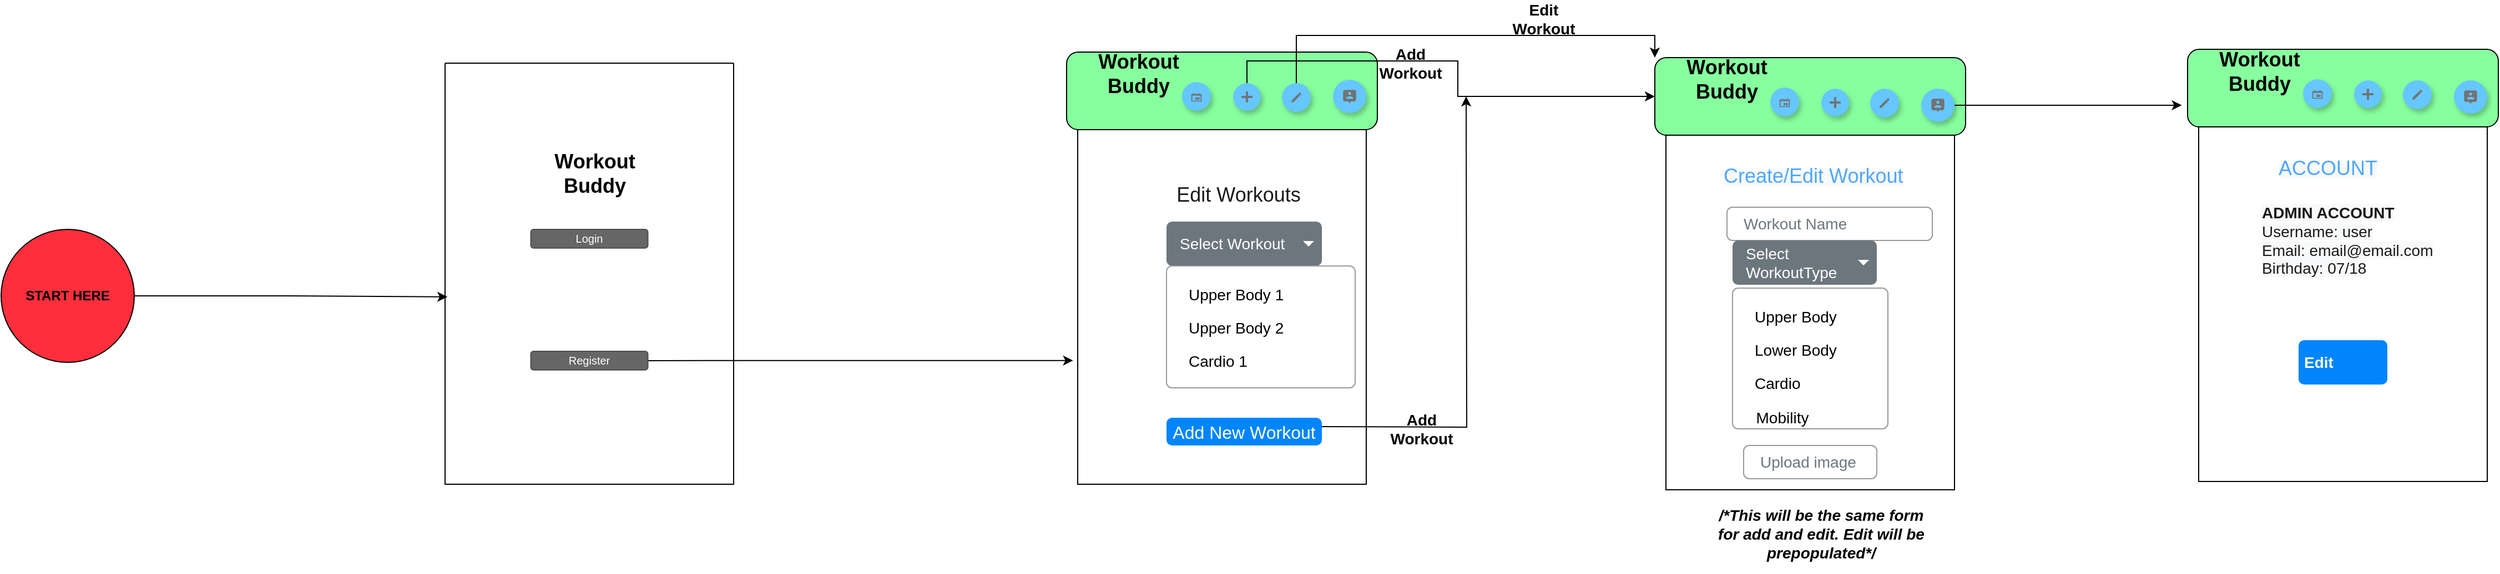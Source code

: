 <mxfile version="14.9.9" type="device"><diagram name="Page-1" id="c9db0220-8083-56f3-ca83-edcdcd058819"><mxGraphModel dx="3759" dy="1220" grid="1" gridSize="10" guides="1" tooltips="1" connect="1" arrows="1" fold="1" page="1" pageScale="1.5" pageWidth="826" pageHeight="1169" background="none" math="0" shadow="0"><root><mxCell id="0" style=";html=1;"/><mxCell id="1" style=";html=1;" parent="0"/><mxCell id="E9TLouTHf1I_W9xdnFON-6" style="edgeStyle=orthogonalEdgeStyle;rounded=0;orthogonalLoop=1;jettySize=auto;html=1;exitX=1;exitY=0.5;exitDx=0;exitDy=0;entryX=0.008;entryY=0.555;entryDx=0;entryDy=0;entryPerimeter=0;" edge="1" parent="1" source="E9TLouTHf1I_W9xdnFON-1" target="E9TLouTHf1I_W9xdnFON-3"><mxGeometry relative="1" as="geometry"/></mxCell><mxCell id="E9TLouTHf1I_W9xdnFON-1" value="&lt;b&gt;START HERE&lt;/b&gt;" style="ellipse;whiteSpace=wrap;html=1;aspect=fixed;fillColor=#FF2E3C;" vertex="1" parent="1"><mxGeometry x="-1180" y="440" width="120" height="120" as="geometry"/></mxCell><mxCell id="E9TLouTHf1I_W9xdnFON-2" value="&lt;b&gt;&lt;font style=&quot;font-size: 18px&quot;&gt;Workout Buddy&lt;/font&gt;&lt;/b&gt;" style="text;html=1;strokeColor=none;fillColor=none;align=center;verticalAlign=middle;whiteSpace=wrap;rounded=0;" vertex="1" parent="1"><mxGeometry x="-710" y="370" width="130" height="40" as="geometry"/></mxCell><mxCell id="E9TLouTHf1I_W9xdnFON-3" value="" style="swimlane;startSize=0;fillColor=#603B8A;" vertex="1" parent="1"><mxGeometry x="-780" y="290" width="260" height="380" as="geometry"/></mxCell><mxCell id="E9TLouTHf1I_W9xdnFON-25" style="edgeStyle=orthogonalEdgeStyle;rounded=0;orthogonalLoop=1;jettySize=auto;html=1;exitX=1;exitY=0.5;exitDx=0;exitDy=0;entryX=-0.016;entryY=0.651;entryDx=0;entryDy=0;entryPerimeter=0;" edge="1" parent="1" source="E9TLouTHf1I_W9xdnFON-4" target="E9TLouTHf1I_W9xdnFON-9"><mxGeometry relative="1" as="geometry"/></mxCell><mxCell id="E9TLouTHf1I_W9xdnFON-4" value="Register" style="rounded=1;html=1;shadow=0;dashed=0;whiteSpace=wrap;fontSize=10;fillColor=#666666;align=center;strokeColor=#4D4D4D;fontColor=#ffffff;" vertex="1" parent="1"><mxGeometry x="-702.75" y="550" width="105.5" height="16.88" as="geometry"/></mxCell><mxCell id="E9TLouTHf1I_W9xdnFON-5" value="Login" style="rounded=1;html=1;shadow=0;dashed=0;whiteSpace=wrap;fontSize=10;fillColor=#666666;align=center;strokeColor=#4D4D4D;fontColor=#ffffff;" vertex="1" parent="1"><mxGeometry x="-702.75" y="440" width="105.5" height="16.88" as="geometry"/></mxCell><mxCell id="E9TLouTHf1I_W9xdnFON-7" value="&lt;h1 style=&quot;font-size: 30px&quot;&gt;&lt;br&gt;&lt;/h1&gt;" style="rounded=1;whiteSpace=wrap;html=1;fillColor=#87FF9F;" vertex="1" parent="1"><mxGeometry x="-220" y="280" width="280" height="70" as="geometry"/></mxCell><mxCell id="E9TLouTHf1I_W9xdnFON-8" value="&lt;b&gt;&lt;font style=&quot;font-size: 18px&quot;&gt;Workout Buddy&lt;/font&gt;&lt;/b&gt;" style="text;html=1;strokeColor=none;fillColor=none;align=center;verticalAlign=middle;whiteSpace=wrap;rounded=0;" vertex="1" parent="1"><mxGeometry x="-220" y="280" width="130" height="40" as="geometry"/></mxCell><mxCell id="E9TLouTHf1I_W9xdnFON-9" value="" style="swimlane;startSize=0;fillColor=#00CCCC;" vertex="1" parent="1"><mxGeometry x="-210" y="350" width="260" height="320" as="geometry"/></mxCell><mxCell id="E9TLouTHf1I_W9xdnFON-13" value="&lt;font style=&quot;font-size: 18px&quot;&gt;Edit Workouts&lt;/font&gt;" style="text;html=1;strokeColor=none;fillColor=none;align=center;verticalAlign=middle;whiteSpace=wrap;rounded=0;fontSize=25;fontColor=#1A1A1A;" vertex="1" parent="E9TLouTHf1I_W9xdnFON-9"><mxGeometry x="20" y="45" width="250" height="20" as="geometry"/></mxCell><mxCell id="E9TLouTHf1I_W9xdnFON-15" value="Add New Workout" style="html=1;shadow=0;dashed=0;shape=mxgraph.bootstrap.rrect;rSize=5;strokeColor=none;strokeWidth=1;fillColor=#0085FC;fontColor=#FFFFFF;whiteSpace=wrap;align=center;verticalAlign=middle;spacingLeft=0;fontStyle=0;fontSize=16;spacing=5;" vertex="1" parent="E9TLouTHf1I_W9xdnFON-9"><mxGeometry x="80" y="260" width="140" height="25" as="geometry"/></mxCell><mxCell id="E9TLouTHf1I_W9xdnFON-26" value="Select" style="html=1;shadow=0;dashed=0;shape=mxgraph.bootstrap.rrect;rSize=5;strokeColor=none;strokeWidth=1;fillColor=#0085FC;fontColor=#FFFFFF;whiteSpace=wrap;align=left;verticalAlign=middle;spacingLeft=0;fontStyle=1;fontSize=14;spacing=5;" vertex="1" parent="E9TLouTHf1I_W9xdnFON-9"><mxGeometry x="100" y="150" width="60" height="20" as="geometry"/></mxCell><mxCell id="E9TLouTHf1I_W9xdnFON-27" value="Select Workout" style="html=1;shadow=0;dashed=0;shape=mxgraph.bootstrap.rrect;rSize=5;strokeColor=none;strokeWidth=1;fillColor=#6C767D;fontColor=#ffffff;whiteSpace=wrap;align=left;verticalAlign=middle;fontStyle=0;fontSize=14;spacingLeft=10;" vertex="1" parent="E9TLouTHf1I_W9xdnFON-9"><mxGeometry x="80" y="83" width="140" height="40" as="geometry"/></mxCell><mxCell id="E9TLouTHf1I_W9xdnFON-28" value="" style="shape=triangle;direction=south;fillColor=#ffffff;strokeColor=none;perimeter=none;" vertex="1" parent="E9TLouTHf1I_W9xdnFON-27"><mxGeometry x="1" y="0.5" width="10" height="5" relative="1" as="geometry"><mxPoint x="-17" y="-2.5" as="offset"/></mxGeometry></mxCell><mxCell id="E9TLouTHf1I_W9xdnFON-29" value="" style="html=1;shadow=0;dashed=0;shape=mxgraph.bootstrap.rrect;rSize=5;fillColor=#ffffff;strokeColor=#999999;" vertex="1" parent="E9TLouTHf1I_W9xdnFON-9"><mxGeometry x="80" y="123" width="170" height="110" as="geometry"/></mxCell><mxCell id="E9TLouTHf1I_W9xdnFON-30" value="Upper Body 1" style="fillColor=none;strokeColor=none;align=left;spacing=20;fontSize=14;" vertex="1" parent="E9TLouTHf1I_W9xdnFON-29"><mxGeometry width="170" height="30" relative="1" as="geometry"><mxPoint y="10" as="offset"/></mxGeometry></mxCell><mxCell id="E9TLouTHf1I_W9xdnFON-31" value="Upper Body 2" style="fillColor=none;strokeColor=none;align=left;spacing=20;fontSize=14;" vertex="1" parent="E9TLouTHf1I_W9xdnFON-29"><mxGeometry width="170" height="30" relative="1" as="geometry"><mxPoint y="40" as="offset"/></mxGeometry></mxCell><mxCell id="E9TLouTHf1I_W9xdnFON-32" value="Cardio 1" style="fillColor=none;strokeColor=none;align=left;spacing=20;fontSize=14;" vertex="1" parent="E9TLouTHf1I_W9xdnFON-29"><mxGeometry width="170" height="30" relative="1" as="geometry"><mxPoint y="70" as="offset"/></mxGeometry></mxCell><mxCell id="E9TLouTHf1I_W9xdnFON-57" style="edgeStyle=orthogonalEdgeStyle;rounded=0;orthogonalLoop=1;jettySize=auto;html=1;exitX=0.5;exitY=0;exitDx=0;exitDy=0;" edge="1" parent="1" source="E9TLouTHf1I_W9xdnFON-17" target="E9TLouTHf1I_W9xdnFON-37"><mxGeometry relative="1" as="geometry"/></mxCell><mxCell id="E9TLouTHf1I_W9xdnFON-17" value="" style="shape=ellipse;dashed=0;strokeColor=none;shadow=1;fontSize=13;align=center;verticalAlign=top;labelPosition=center;verticalLabelPosition=bottom;html=1;aspect=fixed;fillColor=#66C7FF;" vertex="1" parent="1"><mxGeometry x="-70" y="308" width="25" height="25" as="geometry"/></mxCell><mxCell id="E9TLouTHf1I_W9xdnFON-18" value="" style="dashed=0;html=1;shape=mxgraph.gmdl.plus;strokeColor=#737373;strokeWidth=2;shadow=0;" vertex="1" parent="E9TLouTHf1I_W9xdnFON-17"><mxGeometry x="7.5" y="7.5" width="10" height="10" as="geometry"/></mxCell><mxCell id="E9TLouTHf1I_W9xdnFON-19" value="" style="shape=ellipse;dashed=0;strokeColor=none;shadow=1;fontSize=13;align=center;verticalAlign=top;labelPosition=center;verticalLabelPosition=bottom;html=1;aspect=fixed;fillColor=#66C7FF;" vertex="1" parent="1"><mxGeometry x="-116" y="307" width="26" height="26" as="geometry"/></mxCell><mxCell id="E9TLouTHf1I_W9xdnFON-20" value="" style="dashed=0;html=1;shape=mxgraph.gmdl.calendar;strokeColor=none;fillColor=#737373;shadow=0;" vertex="1" parent="E9TLouTHf1I_W9xdnFON-19"><mxGeometry x="8.36" y="10" width="9.29" height="7.64" as="geometry"/></mxCell><mxCell id="E9TLouTHf1I_W9xdnFON-23" value="" style="shape=ellipse;dashed=0;strokeColor=none;shadow=1;fontSize=13;align=center;verticalAlign=top;labelPosition=center;verticalLabelPosition=bottom;html=1;aspect=fixed;fillColor=#66C7FF;" vertex="1" parent="1"><mxGeometry x="20" y="305" width="30" height="30" as="geometry"/></mxCell><mxCell id="E9TLouTHf1I_W9xdnFON-24" value="" style="dashed=0;html=1;shape=mxgraph.gmdl.chat;strokeColor=#737373;fillColor=#737373;shadow=0;" vertex="1" parent="E9TLouTHf1I_W9xdnFON-23"><mxGeometry x="9.643" y="9.643" width="10.714" height="10.714" as="geometry"/></mxCell><mxCell id="E9TLouTHf1I_W9xdnFON-35" value="" style="shape=ellipse;dashed=0;strokeColor=none;shadow=1;fontSize=13;align=center;verticalAlign=top;labelPosition=center;verticalLabelPosition=bottom;html=1;aspect=fixed;fillColor=#66c7ff;" vertex="1" parent="1"><mxGeometry x="-26" y="308" width="26" height="26" as="geometry"/></mxCell><mxCell id="E9TLouTHf1I_W9xdnFON-36" value="" style="dashed=0;html=1;shape=mxgraph.gmdl.edit;strokeColor=none;fillColor=#737373;shadow=0;" vertex="1" parent="E9TLouTHf1I_W9xdnFON-35"><mxGeometry x="8.357" y="8.357" width="9.286" height="9.286" as="geometry"/></mxCell><mxCell id="E9TLouTHf1I_W9xdnFON-37" value="&lt;h1 style=&quot;font-size: 30px&quot;&gt;&lt;br&gt;&lt;/h1&gt;" style="rounded=1;whiteSpace=wrap;html=1;fillColor=#87FF9F;" vertex="1" parent="1"><mxGeometry x="310" y="285" width="280" height="70" as="geometry"/></mxCell><mxCell id="E9TLouTHf1I_W9xdnFON-38" value="&lt;b&gt;&lt;font style=&quot;font-size: 18px&quot;&gt;Workout Buddy&lt;/font&gt;&lt;/b&gt;" style="text;html=1;strokeColor=none;fillColor=none;align=center;verticalAlign=middle;whiteSpace=wrap;rounded=0;" vertex="1" parent="1"><mxGeometry x="310" y="285" width="130" height="40" as="geometry"/></mxCell><mxCell id="E9TLouTHf1I_W9xdnFON-39" value="" style="swimlane;startSize=0;fillColor=#00CCCC;" vertex="1" parent="1"><mxGeometry x="320" y="355" width="260" height="320" as="geometry"/></mxCell><mxCell id="E9TLouTHf1I_W9xdnFON-66" value="&lt;span style=&quot;color: rgb(79 , 167 , 255) ; font-family: &amp;#34;helvetica&amp;#34; ; font-style: normal ; font-weight: 400 ; letter-spacing: normal ; text-align: center ; text-indent: 0px ; text-transform: none ; word-spacing: 0px ; background-color: rgb(248 , 249 , 250) ; display: inline ; float: none&quot;&gt;&lt;font style=&quot;font-size: 18px&quot;&gt;Create/Edit Workout&lt;/font&gt;&lt;/span&gt;" style="text;whiteSpace=wrap;html=1;" vertex="1" parent="E9TLouTHf1I_W9xdnFON-39"><mxGeometry x="50" y="20" width="180" height="30" as="geometry"/></mxCell><mxCell id="E9TLouTHf1I_W9xdnFON-68" value="Workout Name" style="html=1;shadow=0;dashed=0;shape=mxgraph.bootstrap.rrect;rSize=5;strokeColor=#999999;align=left;spacing=15;fontSize=14;fontColor=#6C767D;" vertex="1" parent="E9TLouTHf1I_W9xdnFON-39"><mxGeometry x="55" y="65" width="185" height="30" as="geometry"/></mxCell><mxCell id="E9TLouTHf1I_W9xdnFON-76" value="Upload image" style="html=1;shadow=0;dashed=0;shape=mxgraph.bootstrap.rrect;rSize=5;strokeColor=#999999;align=left;spacing=15;fontSize=14;fontColor=#6C767D;" vertex="1" parent="E9TLouTHf1I_W9xdnFON-39"><mxGeometry x="70" y="280" width="120" height="30" as="geometry"/></mxCell><mxCell id="E9TLouTHf1I_W9xdnFON-77" value="" style="shape=image;html=1;verticalAlign=top;verticalLabelPosition=bottom;labelBackgroundColor=#ffffff;imageAspect=0;aspect=fixed;image=https://cdn0.iconfinder.com/data/icons/user-interface-1-32/32/upload-photo-2-128.png;fillColor=#0C171A;" vertex="1" parent="E9TLouTHf1I_W9xdnFON-39"><mxGeometry x="20" y="270" width="50" height="50" as="geometry"/></mxCell><mxCell id="E9TLouTHf1I_W9xdnFON-49" value="" style="shape=ellipse;dashed=0;strokeColor=none;shadow=1;fontSize=13;align=center;verticalAlign=top;labelPosition=center;verticalLabelPosition=bottom;html=1;aspect=fixed;fillColor=#66C7FF;" vertex="1" parent="1"><mxGeometry x="460" y="313" width="25" height="25" as="geometry"/></mxCell><mxCell id="E9TLouTHf1I_W9xdnFON-50" value="" style="dashed=0;html=1;shape=mxgraph.gmdl.plus;strokeColor=#737373;strokeWidth=2;shadow=0;" vertex="1" parent="E9TLouTHf1I_W9xdnFON-49"><mxGeometry x="7.5" y="7.5" width="10" height="10" as="geometry"/></mxCell><mxCell id="E9TLouTHf1I_W9xdnFON-51" value="" style="shape=ellipse;dashed=0;strokeColor=none;shadow=1;fontSize=13;align=center;verticalAlign=top;labelPosition=center;verticalLabelPosition=bottom;html=1;aspect=fixed;fillColor=#66C7FF;" vertex="1" parent="1"><mxGeometry x="414" y="312" width="26" height="26" as="geometry"/></mxCell><mxCell id="E9TLouTHf1I_W9xdnFON-52" value="" style="dashed=0;html=1;shape=mxgraph.gmdl.calendar;strokeColor=none;fillColor=#737373;shadow=0;" vertex="1" parent="E9TLouTHf1I_W9xdnFON-51"><mxGeometry x="8.36" y="10" width="9.29" height="7.64" as="geometry"/></mxCell><mxCell id="E9TLouTHf1I_W9xdnFON-103" style="edgeStyle=orthogonalEdgeStyle;rounded=0;orthogonalLoop=1;jettySize=auto;html=1;exitX=1;exitY=0.5;exitDx=0;exitDy=0;entryX=-0.04;entryY=1.261;entryDx=0;entryDy=0;entryPerimeter=0;" edge="1" parent="1" source="E9TLouTHf1I_W9xdnFON-53" target="E9TLouTHf1I_W9xdnFON-79"><mxGeometry relative="1" as="geometry"/></mxCell><mxCell id="E9TLouTHf1I_W9xdnFON-53" value="" style="shape=ellipse;dashed=0;strokeColor=none;shadow=1;fontSize=13;align=center;verticalAlign=top;labelPosition=center;verticalLabelPosition=bottom;html=1;aspect=fixed;fillColor=#66C7FF;" vertex="1" parent="1"><mxGeometry x="550" y="313" width="30" height="30" as="geometry"/></mxCell><mxCell id="E9TLouTHf1I_W9xdnFON-54" value="" style="dashed=0;html=1;shape=mxgraph.gmdl.chat;strokeColor=#737373;fillColor=#737373;shadow=0;" vertex="1" parent="E9TLouTHf1I_W9xdnFON-53"><mxGeometry x="9.643" y="9.643" width="10.714" height="10.714" as="geometry"/></mxCell><mxCell id="E9TLouTHf1I_W9xdnFON-55" value="" style="shape=ellipse;dashed=0;strokeColor=none;shadow=1;fontSize=13;align=center;verticalAlign=top;labelPosition=center;verticalLabelPosition=bottom;html=1;aspect=fixed;fillColor=#66c7ff;" vertex="1" parent="1"><mxGeometry x="504" y="313" width="26" height="26" as="geometry"/></mxCell><mxCell id="E9TLouTHf1I_W9xdnFON-56" value="" style="dashed=0;html=1;shape=mxgraph.gmdl.edit;strokeColor=none;fillColor=#737373;shadow=0;" vertex="1" parent="E9TLouTHf1I_W9xdnFON-55"><mxGeometry x="8.357" y="8.357" width="9.286" height="9.286" as="geometry"/></mxCell><mxCell id="E9TLouTHf1I_W9xdnFON-58" style="edgeStyle=orthogonalEdgeStyle;rounded=0;orthogonalLoop=1;jettySize=auto;html=1;exitX=0.5;exitY=0;exitDx=0;exitDy=0;" edge="1" parent="1"><mxGeometry relative="1" as="geometry"><mxPoint x="10" y="618" as="sourcePoint"/><mxPoint x="140" y="320" as="targetPoint"/></mxGeometry></mxCell><mxCell id="E9TLouTHf1I_W9xdnFON-59" style="edgeStyle=orthogonalEdgeStyle;rounded=0;orthogonalLoop=1;jettySize=auto;html=1;exitX=0.5;exitY=0;exitDx=0;exitDy=0;entryX=0;entryY=0;entryDx=0;entryDy=0;" edge="1" parent="1" source="E9TLouTHf1I_W9xdnFON-35" target="E9TLouTHf1I_W9xdnFON-38"><mxGeometry relative="1" as="geometry"><mxPoint x="-47.5" y="108" as="sourcePoint"/><mxPoint x="320" y="120" as="targetPoint"/></mxGeometry></mxCell><mxCell id="E9TLouTHf1I_W9xdnFON-60" value="&lt;b&gt;&lt;font style=&quot;font-size: 14px&quot;&gt;Add Workout&lt;/font&gt;&lt;/b&gt;" style="text;html=1;strokeColor=none;fillColor=none;align=center;verticalAlign=middle;whiteSpace=wrap;rounded=0;" vertex="1" parent="1"><mxGeometry x="80" y="610" width="40" height="20" as="geometry"/></mxCell><mxCell id="E9TLouTHf1I_W9xdnFON-61" value="&lt;b&gt;&lt;font style=&quot;font-size: 14px&quot;&gt;Add Workout&lt;/font&gt;&lt;/b&gt;" style="text;html=1;strokeColor=none;fillColor=none;align=center;verticalAlign=middle;whiteSpace=wrap;rounded=0;" vertex="1" parent="1"><mxGeometry x="70" y="280" width="40" height="20" as="geometry"/></mxCell><mxCell id="E9TLouTHf1I_W9xdnFON-62" value="&lt;b&gt;&lt;font style=&quot;font-size: 14px&quot;&gt;Edit Workout&lt;/font&gt;&lt;/b&gt;" style="text;html=1;strokeColor=none;fillColor=none;align=center;verticalAlign=middle;whiteSpace=wrap;rounded=0;" vertex="1" parent="1"><mxGeometry x="190" y="240" width="40" height="20" as="geometry"/></mxCell><mxCell id="E9TLouTHf1I_W9xdnFON-67" value="&lt;b&gt;&lt;font style=&quot;font-size: 14px&quot;&gt;&lt;i&gt;/*This will be the same form for add and edit. Edit will be prepopulated*/&lt;/i&gt;&lt;/font&gt;&lt;/b&gt;" style="text;html=1;strokeColor=none;fillColor=none;align=center;verticalAlign=middle;whiteSpace=wrap;rounded=0;" vertex="1" parent="1"><mxGeometry x="360" y="680" width="200" height="70" as="geometry"/></mxCell><mxCell id="E9TLouTHf1I_W9xdnFON-69" value="Select WorkoutType" style="html=1;shadow=0;dashed=0;shape=mxgraph.bootstrap.rrect;rSize=5;strokeColor=none;strokeWidth=1;fillColor=#6C767D;fontColor=#ffffff;whiteSpace=wrap;align=left;verticalAlign=middle;fontStyle=0;fontSize=14;spacingLeft=10;" vertex="1" parent="1"><mxGeometry x="380" y="450" width="130" height="40" as="geometry"/></mxCell><mxCell id="E9TLouTHf1I_W9xdnFON-70" value="" style="shape=triangle;direction=south;fillColor=#ffffff;strokeColor=none;perimeter=none;" vertex="1" parent="E9TLouTHf1I_W9xdnFON-69"><mxGeometry x="1" y="0.5" width="10" height="5" relative="1" as="geometry"><mxPoint x="-17" y="-2.5" as="offset"/></mxGeometry></mxCell><mxCell id="E9TLouTHf1I_W9xdnFON-71" value="" style="html=1;shadow=0;dashed=0;shape=mxgraph.bootstrap.rrect;rSize=5;fillColor=#ffffff;strokeColor=#999999;" vertex="1" parent="1"><mxGeometry x="380" y="493" width="140" height="127" as="geometry"/></mxCell><mxCell id="E9TLouTHf1I_W9xdnFON-72" value="Upper Body    " style="fillColor=none;strokeColor=none;align=left;spacing=20;fontSize=14;" vertex="1" parent="E9TLouTHf1I_W9xdnFON-71"><mxGeometry width="170" height="30" relative="1" as="geometry"><mxPoint y="10" as="offset"/></mxGeometry></mxCell><mxCell id="E9TLouTHf1I_W9xdnFON-73" value="Lower Body" style="fillColor=none;strokeColor=none;align=left;spacing=20;fontSize=14;" vertex="1" parent="E9TLouTHf1I_W9xdnFON-71"><mxGeometry width="170" height="30" relative="1" as="geometry"><mxPoint y="40" as="offset"/></mxGeometry></mxCell><mxCell id="E9TLouTHf1I_W9xdnFON-74" value="Cardio" style="fillColor=none;strokeColor=none;align=left;spacing=20;fontSize=14;" vertex="1" parent="E9TLouTHf1I_W9xdnFON-71"><mxGeometry width="170" height="30" relative="1" as="geometry"><mxPoint y="70" as="offset"/></mxGeometry></mxCell><mxCell id="E9TLouTHf1I_W9xdnFON-75" value="&lt;font style=&quot;font-size: 14px&quot;&gt;Mobility&lt;/font&gt;" style="text;html=1;strokeColor=none;fillColor=none;align=center;verticalAlign=middle;whiteSpace=wrap;rounded=0;" vertex="1" parent="1"><mxGeometry x="360" y="600" width="130" height="20" as="geometry"/></mxCell><mxCell id="E9TLouTHf1I_W9xdnFON-78" value="&lt;h1 style=&quot;font-size: 30px&quot;&gt;&lt;br&gt;&lt;/h1&gt;" style="rounded=1;whiteSpace=wrap;html=1;fillColor=#87FF9F;" vertex="1" parent="1"><mxGeometry x="790" y="277.5" width="280" height="70" as="geometry"/></mxCell><mxCell id="E9TLouTHf1I_W9xdnFON-79" value="&lt;b&gt;&lt;font style=&quot;font-size: 18px&quot;&gt;Workout Buddy&lt;/font&gt;&lt;/b&gt;" style="text;html=1;strokeColor=none;fillColor=none;align=center;verticalAlign=middle;whiteSpace=wrap;rounded=0;" vertex="1" parent="1"><mxGeometry x="790" y="277.5" width="130" height="40" as="geometry"/></mxCell><mxCell id="E9TLouTHf1I_W9xdnFON-80" value="" style="swimlane;startSize=0;fillColor=#00CCCC;" vertex="1" parent="1"><mxGeometry x="800" y="347.5" width="260" height="320" as="geometry"/></mxCell><mxCell id="E9TLouTHf1I_W9xdnFON-81" value="&lt;span style=&quot;color: rgb(79 , 167 , 255) ; font-family: &amp;#34;helvetica&amp;#34; ; font-style: normal ; font-weight: 400 ; letter-spacing: normal ; text-align: center ; text-indent: 0px ; text-transform: none ; word-spacing: 0px ; background-color: rgb(248 , 249 , 250) ; display: inline ; float: none&quot;&gt;&lt;font style=&quot;font-size: 18px&quot;&gt;ACCOUNT&lt;/font&gt;&lt;/span&gt;" style="text;whiteSpace=wrap;html=1;" vertex="1" parent="E9TLouTHf1I_W9xdnFON-80"><mxGeometry x="70" y="20" width="180" height="30" as="geometry"/></mxCell><mxCell id="E9TLouTHf1I_W9xdnFON-101" value="&lt;font style=&quot;font-size: 14px&quot;&gt;&lt;b style=&quot;color: rgb(26 , 26 , 26) ; font-family: &amp;#34;helvetica&amp;#34; ; font-style: normal ; letter-spacing: normal ; text-align: left ; text-indent: 0px ; text-transform: none ; word-spacing: 0px ; background-color: rgb(248 , 249 , 250)&quot;&gt;ADMIN ACCOUNT&lt;/b&gt;&lt;br style=&quot;color: rgb(26 , 26 , 26) ; font-family: &amp;#34;helvetica&amp;#34; ; font-style: normal ; font-weight: 400 ; letter-spacing: normal ; text-align: left ; text-indent: 0px ; text-transform: none ; word-spacing: 0px ; background-color: rgb(248 , 249 , 250)&quot;&gt;&lt;span style=&quot;color: rgb(26 , 26 , 26) ; font-family: &amp;#34;helvetica&amp;#34; ; font-style: normal ; font-weight: 400 ; letter-spacing: normal ; text-align: left ; text-indent: 0px ; text-transform: none ; word-spacing: 0px ; background-color: rgb(248 , 249 , 250) ; display: inline ; float: none&quot;&gt;Username: user&lt;/span&gt;&lt;br style=&quot;color: rgb(26 , 26 , 26) ; font-family: &amp;#34;helvetica&amp;#34; ; font-style: normal ; font-weight: 400 ; letter-spacing: normal ; text-align: left ; text-indent: 0px ; text-transform: none ; word-spacing: 0px ; background-color: rgb(248 , 249 , 250)&quot;&gt;&lt;span style=&quot;color: rgb(26 , 26 , 26) ; font-family: &amp;#34;helvetica&amp;#34; ; font-style: normal ; font-weight: 400 ; letter-spacing: normal ; text-align: left ; text-indent: 0px ; text-transform: none ; word-spacing: 0px ; background-color: rgb(248 , 249 , 250) ; display: inline ; float: none&quot;&gt;Email: email@email.com&lt;/span&gt;&lt;br style=&quot;color: rgb(26 , 26 , 26) ; font-family: &amp;#34;helvetica&amp;#34; ; font-style: normal ; font-weight: 400 ; letter-spacing: normal ; text-align: left ; text-indent: 0px ; text-transform: none ; word-spacing: 0px ; background-color: rgb(248 , 249 , 250)&quot;&gt;&lt;span style=&quot;color: rgb(26 , 26 , 26) ; font-family: &amp;#34;helvetica&amp;#34; ; font-style: normal ; font-weight: 400 ; letter-spacing: normal ; text-align: left ; text-indent: 0px ; text-transform: none ; word-spacing: 0px ; background-color: rgb(248 , 249 , 250) ; display: inline ; float: none&quot;&gt;Birthday: 07/18&lt;/span&gt;&lt;/font&gt;" style="text;whiteSpace=wrap;html=1;" vertex="1" parent="E9TLouTHf1I_W9xdnFON-80"><mxGeometry x="55" y="62.5" width="170" height="80" as="geometry"/></mxCell><mxCell id="E9TLouTHf1I_W9xdnFON-102" value="Edit" style="html=1;shadow=0;dashed=0;shape=mxgraph.bootstrap.rrect;rSize=5;strokeColor=none;strokeWidth=1;fillColor=#0085FC;fontColor=#FFFFFF;whiteSpace=wrap;align=left;verticalAlign=middle;spacingLeft=0;fontStyle=1;fontSize=14;spacing=5;" vertex="1" parent="E9TLouTHf1I_W9xdnFON-80"><mxGeometry x="90" y="192.5" width="80" height="40" as="geometry"/></mxCell><mxCell id="E9TLouTHf1I_W9xdnFON-85" value="" style="shape=ellipse;dashed=0;strokeColor=none;shadow=1;fontSize=13;align=center;verticalAlign=top;labelPosition=center;verticalLabelPosition=bottom;html=1;aspect=fixed;fillColor=#66C7FF;" vertex="1" parent="1"><mxGeometry x="940" y="305.5" width="25" height="25" as="geometry"/></mxCell><mxCell id="E9TLouTHf1I_W9xdnFON-86" value="" style="dashed=0;html=1;shape=mxgraph.gmdl.plus;strokeColor=#737373;strokeWidth=2;shadow=0;" vertex="1" parent="E9TLouTHf1I_W9xdnFON-85"><mxGeometry x="7.5" y="7.5" width="10" height="10" as="geometry"/></mxCell><mxCell id="E9TLouTHf1I_W9xdnFON-87" value="" style="shape=ellipse;dashed=0;strokeColor=none;shadow=1;fontSize=13;align=center;verticalAlign=top;labelPosition=center;verticalLabelPosition=bottom;html=1;aspect=fixed;fillColor=#66C7FF;" vertex="1" parent="1"><mxGeometry x="894" y="304.5" width="26" height="26" as="geometry"/></mxCell><mxCell id="E9TLouTHf1I_W9xdnFON-88" value="" style="dashed=0;html=1;shape=mxgraph.gmdl.calendar;strokeColor=none;fillColor=#737373;shadow=0;" vertex="1" parent="E9TLouTHf1I_W9xdnFON-87"><mxGeometry x="8.36" y="10" width="9.29" height="7.64" as="geometry"/></mxCell><mxCell id="E9TLouTHf1I_W9xdnFON-89" value="" style="shape=ellipse;dashed=0;strokeColor=none;shadow=1;fontSize=13;align=center;verticalAlign=top;labelPosition=center;verticalLabelPosition=bottom;html=1;aspect=fixed;fillColor=#66C7FF;" vertex="1" parent="1"><mxGeometry x="1030" y="305.5" width="30" height="30" as="geometry"/></mxCell><mxCell id="E9TLouTHf1I_W9xdnFON-90" value="" style="dashed=0;html=1;shape=mxgraph.gmdl.chat;strokeColor=#737373;fillColor=#737373;shadow=0;" vertex="1" parent="E9TLouTHf1I_W9xdnFON-89"><mxGeometry x="9.643" y="9.643" width="10.714" height="10.714" as="geometry"/></mxCell><mxCell id="E9TLouTHf1I_W9xdnFON-91" value="" style="shape=ellipse;dashed=0;strokeColor=none;shadow=1;fontSize=13;align=center;verticalAlign=top;labelPosition=center;verticalLabelPosition=bottom;html=1;aspect=fixed;fillColor=#66c7ff;" vertex="1" parent="1"><mxGeometry x="984" y="305.5" width="26" height="26" as="geometry"/></mxCell><mxCell id="E9TLouTHf1I_W9xdnFON-92" value="" style="dashed=0;html=1;shape=mxgraph.gmdl.edit;strokeColor=none;fillColor=#737373;shadow=0;" vertex="1" parent="E9TLouTHf1I_W9xdnFON-91"><mxGeometry x="8.357" y="8.357" width="9.286" height="9.286" as="geometry"/></mxCell></root></mxGraphModel></diagram></mxfile>